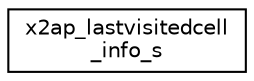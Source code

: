 digraph "Graphical Class Hierarchy"
{
 // LATEX_PDF_SIZE
  edge [fontname="Helvetica",fontsize="10",labelfontname="Helvetica",labelfontsize="10"];
  node [fontname="Helvetica",fontsize="10",shape=record];
  rankdir="LR";
  Node0 [label="x2ap_lastvisitedcell\l_info_s",height=0.2,width=0.4,color="black", fillcolor="white", style="filled",URL="$structx2ap__lastvisitedcell__info__s.html",tooltip=" "];
}
